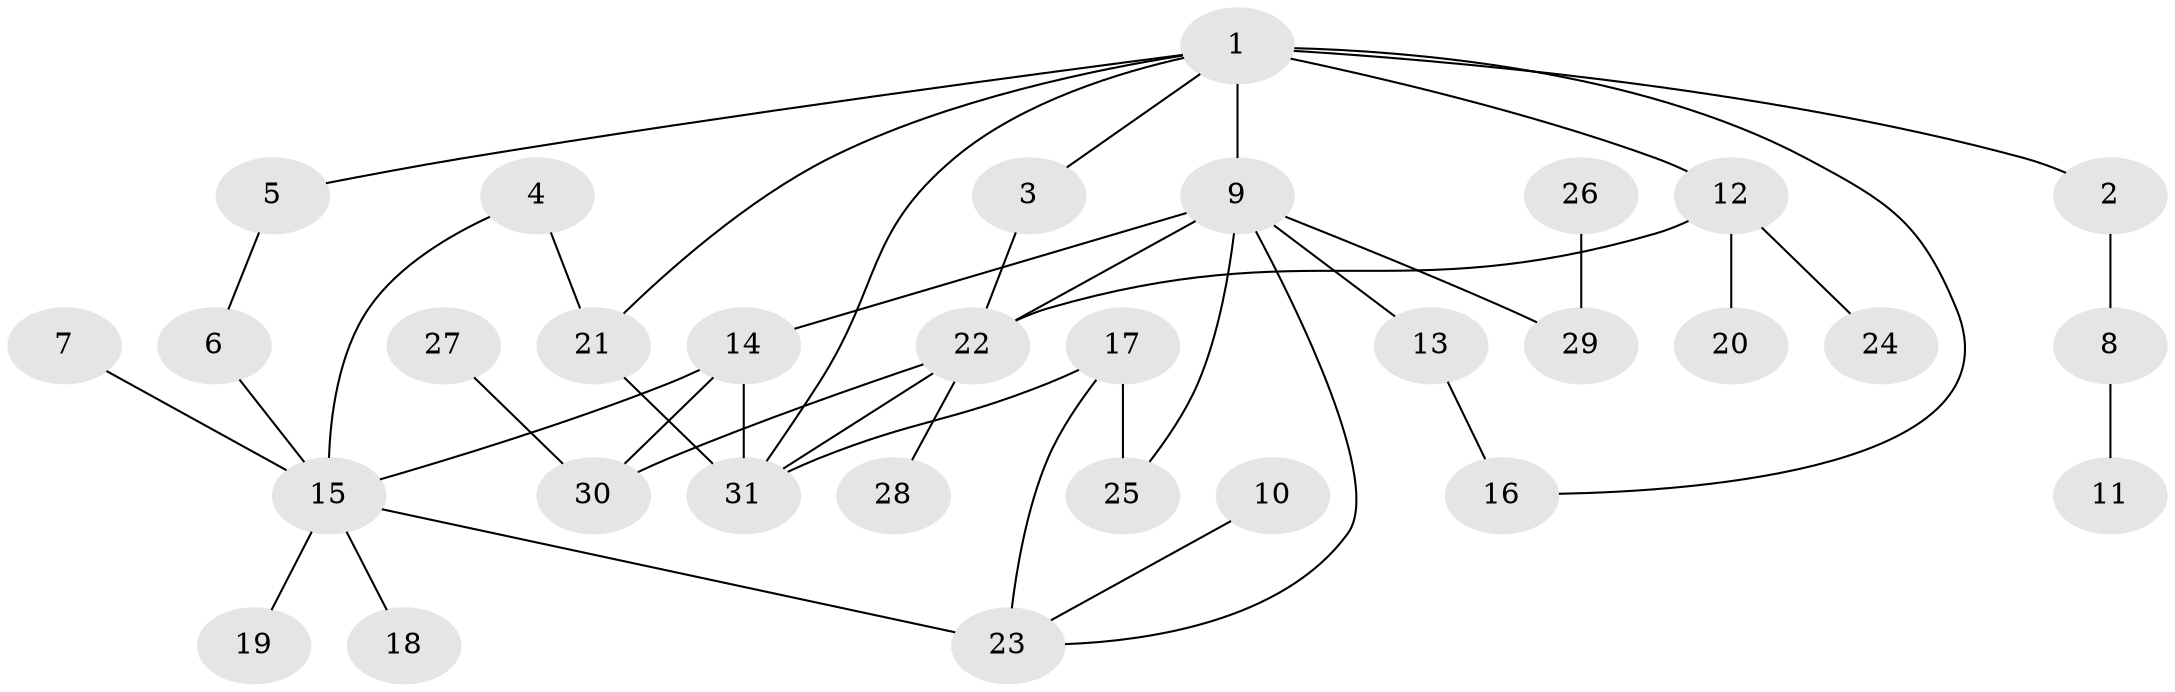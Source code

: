 // original degree distribution, {6: 0.01639344262295082, 5: 0.08196721311475409, 9: 0.01639344262295082, 4: 0.11475409836065574, 3: 0.19672131147540983, 1: 0.32786885245901637, 2: 0.2459016393442623}
// Generated by graph-tools (version 1.1) at 2025/49/03/09/25 03:49:24]
// undirected, 31 vertices, 42 edges
graph export_dot {
graph [start="1"]
  node [color=gray90,style=filled];
  1;
  2;
  3;
  4;
  5;
  6;
  7;
  8;
  9;
  10;
  11;
  12;
  13;
  14;
  15;
  16;
  17;
  18;
  19;
  20;
  21;
  22;
  23;
  24;
  25;
  26;
  27;
  28;
  29;
  30;
  31;
  1 -- 2 [weight=2.0];
  1 -- 3 [weight=1.0];
  1 -- 5 [weight=1.0];
  1 -- 9 [weight=1.0];
  1 -- 12 [weight=1.0];
  1 -- 16 [weight=1.0];
  1 -- 21 [weight=1.0];
  1 -- 31 [weight=1.0];
  2 -- 8 [weight=1.0];
  3 -- 22 [weight=1.0];
  4 -- 15 [weight=1.0];
  4 -- 21 [weight=1.0];
  5 -- 6 [weight=1.0];
  6 -- 15 [weight=1.0];
  7 -- 15 [weight=1.0];
  8 -- 11 [weight=1.0];
  9 -- 13 [weight=1.0];
  9 -- 14 [weight=2.0];
  9 -- 22 [weight=1.0];
  9 -- 23 [weight=1.0];
  9 -- 25 [weight=1.0];
  9 -- 29 [weight=1.0];
  10 -- 23 [weight=1.0];
  12 -- 20 [weight=1.0];
  12 -- 22 [weight=1.0];
  12 -- 24 [weight=1.0];
  13 -- 16 [weight=2.0];
  14 -- 15 [weight=1.0];
  14 -- 30 [weight=1.0];
  14 -- 31 [weight=1.0];
  15 -- 18 [weight=1.0];
  15 -- 19 [weight=1.0];
  15 -- 23 [weight=1.0];
  17 -- 23 [weight=2.0];
  17 -- 25 [weight=1.0];
  17 -- 31 [weight=1.0];
  21 -- 31 [weight=1.0];
  22 -- 28 [weight=1.0];
  22 -- 30 [weight=1.0];
  22 -- 31 [weight=1.0];
  26 -- 29 [weight=1.0];
  27 -- 30 [weight=1.0];
}
